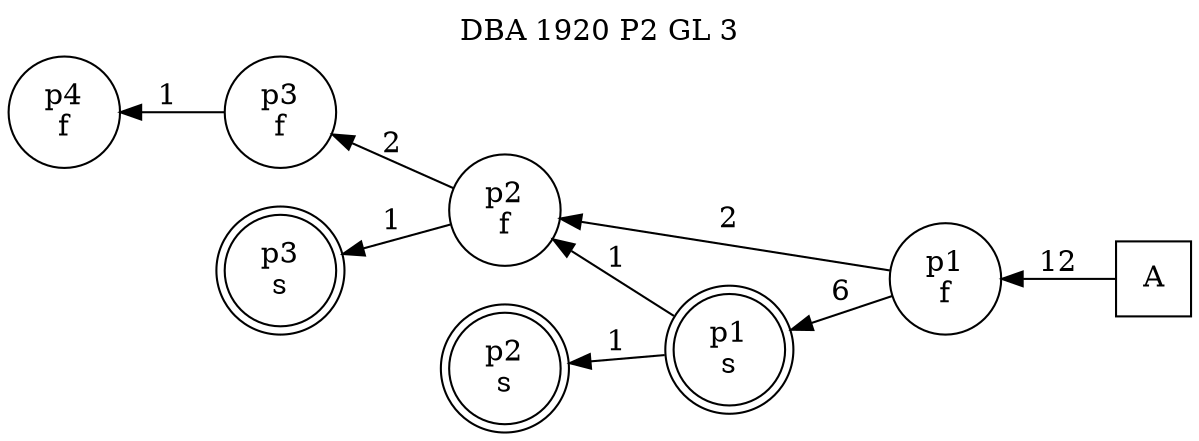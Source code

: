 digraph DBA_1920_P2_GL_3_GOOD {
labelloc="tl"
label= " DBA 1920 P2 GL 3 "
rankdir="RL";
graph [ size=" 10 , 10 !"]

"A" [shape="square" label="A"]
"p1_f" [shape="circle" label="p1
f"]
"p2_f" [shape="circle" label="p2
f"]
"p3_f" [shape="circle" label="p3
f"]
"p1_s" [shape="doublecircle" label="p1
s"]
"p2_s" [shape="doublecircle" label="p2
s"]
"p4_f" [shape="circle" label="p4
f"]
"p3_s" [shape="doublecircle" label="p3
s"]
"A" -> "p1_f" [ label=12]
"p1_f" -> "p2_f" [ label=2]
"p1_f" -> "p1_s" [ label=6]
"p2_f" -> "p3_f" [ label=2]
"p2_f" -> "p3_s" [ label=1]
"p3_f" -> "p4_f" [ label=1]
"p1_s" -> "p2_f" [ label=1]
"p1_s" -> "p2_s" [ label=1]
}
